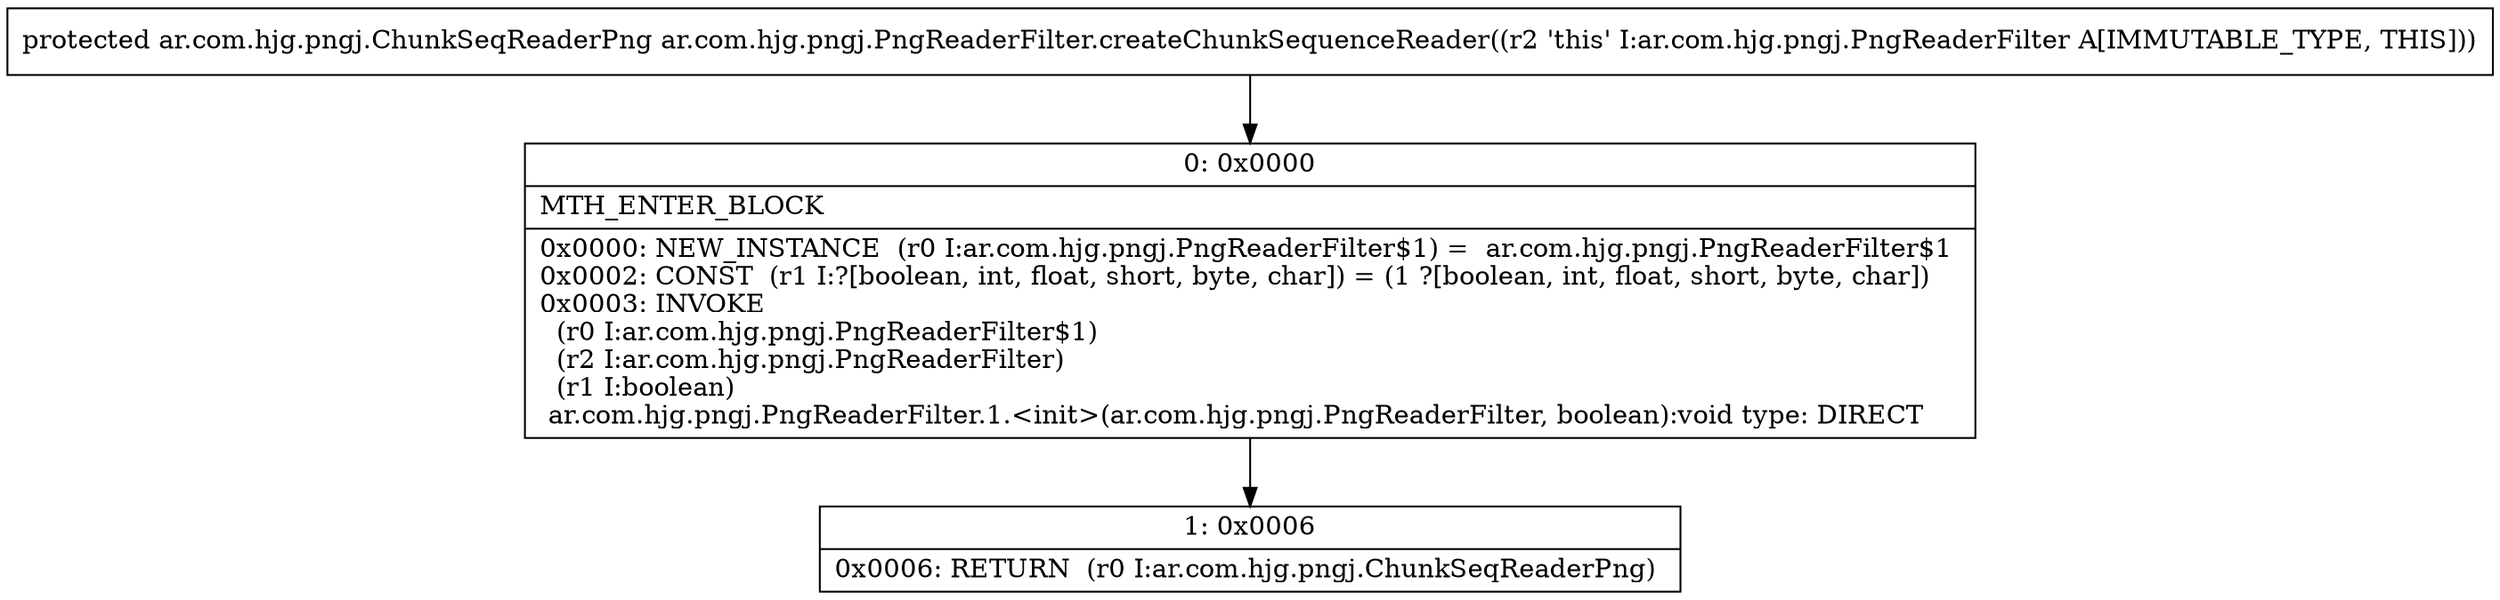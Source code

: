 digraph "CFG forar.com.hjg.pngj.PngReaderFilter.createChunkSequenceReader()Lar\/com\/hjg\/pngj\/ChunkSeqReaderPng;" {
Node_0 [shape=record,label="{0\:\ 0x0000|MTH_ENTER_BLOCK\l|0x0000: NEW_INSTANCE  (r0 I:ar.com.hjg.pngj.PngReaderFilter$1) =  ar.com.hjg.pngj.PngReaderFilter$1 \l0x0002: CONST  (r1 I:?[boolean, int, float, short, byte, char]) = (1 ?[boolean, int, float, short, byte, char]) \l0x0003: INVOKE  \l  (r0 I:ar.com.hjg.pngj.PngReaderFilter$1)\l  (r2 I:ar.com.hjg.pngj.PngReaderFilter)\l  (r1 I:boolean)\l ar.com.hjg.pngj.PngReaderFilter.1.\<init\>(ar.com.hjg.pngj.PngReaderFilter, boolean):void type: DIRECT \l}"];
Node_1 [shape=record,label="{1\:\ 0x0006|0x0006: RETURN  (r0 I:ar.com.hjg.pngj.ChunkSeqReaderPng) \l}"];
MethodNode[shape=record,label="{protected ar.com.hjg.pngj.ChunkSeqReaderPng ar.com.hjg.pngj.PngReaderFilter.createChunkSequenceReader((r2 'this' I:ar.com.hjg.pngj.PngReaderFilter A[IMMUTABLE_TYPE, THIS])) }"];
MethodNode -> Node_0;
Node_0 -> Node_1;
}

